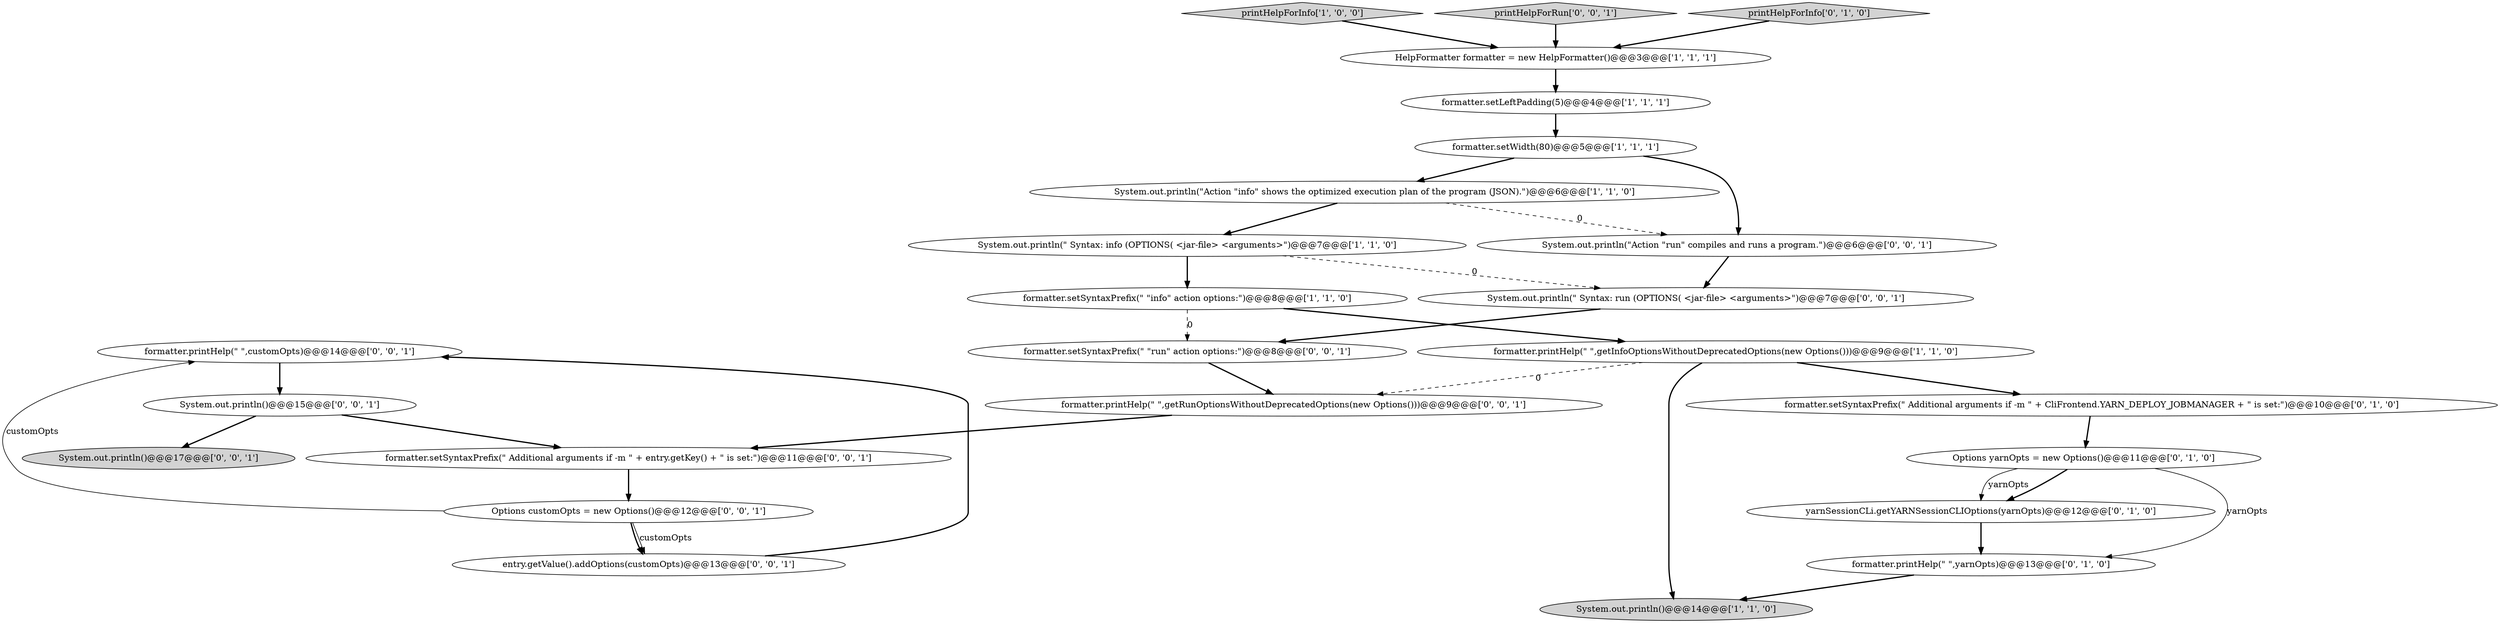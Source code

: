 digraph {
19 [style = filled, label = "formatter.printHelp(\" \",customOpts)@@@14@@@['0', '0', '1']", fillcolor = white, shape = ellipse image = "AAA0AAABBB3BBB"];
8 [style = filled, label = "formatter.setWidth(80)@@@5@@@['1', '1', '1']", fillcolor = white, shape = ellipse image = "AAA0AAABBB1BBB"];
9 [style = filled, label = "yarnSessionCLi.getYARNSessionCLIOptions(yarnOpts)@@@12@@@['0', '1', '0']", fillcolor = white, shape = ellipse image = "AAA1AAABBB2BBB"];
6 [style = filled, label = "System.out.println(\"Action \"info\" shows the optimized execution plan of the program (JSON).\")@@@6@@@['1', '1', '0']", fillcolor = white, shape = ellipse image = "AAA0AAABBB1BBB"];
21 [style = filled, label = "formatter.setSyntaxPrefix(\" Additional arguments if -m \" + entry.getKey() + \" is set:\")@@@11@@@['0', '0', '1']", fillcolor = white, shape = ellipse image = "AAA0AAABBB3BBB"];
7 [style = filled, label = "HelpFormatter formatter = new HelpFormatter()@@@3@@@['1', '1', '1']", fillcolor = white, shape = ellipse image = "AAA0AAABBB1BBB"];
4 [style = filled, label = "System.out.println()@@@14@@@['1', '1', '0']", fillcolor = lightgray, shape = ellipse image = "AAA0AAABBB1BBB"];
12 [style = filled, label = "formatter.setSyntaxPrefix(\" Additional arguments if -m \" + CliFrontend.YARN_DEPLOY_JOBMANAGER + \" is set:\")@@@10@@@['0', '1', '0']", fillcolor = white, shape = ellipse image = "AAA1AAABBB2BBB"];
10 [style = filled, label = "formatter.printHelp(\" \",yarnOpts)@@@13@@@['0', '1', '0']", fillcolor = white, shape = ellipse image = "AAA1AAABBB2BBB"];
17 [style = filled, label = "System.out.println(\" Syntax: run (OPTIONS( <jar-file> <arguments>\")@@@7@@@['0', '0', '1']", fillcolor = white, shape = ellipse image = "AAA0AAABBB3BBB"];
22 [style = filled, label = "formatter.printHelp(\" \",getRunOptionsWithoutDeprecatedOptions(new Options()))@@@9@@@['0', '0', '1']", fillcolor = white, shape = ellipse image = "AAA0AAABBB3BBB"];
16 [style = filled, label = "Options customOpts = new Options()@@@12@@@['0', '0', '1']", fillcolor = white, shape = ellipse image = "AAA0AAABBB3BBB"];
20 [style = filled, label = "formatter.setSyntaxPrefix(\" \"run\" action options:\")@@@8@@@['0', '0', '1']", fillcolor = white, shape = ellipse image = "AAA0AAABBB3BBB"];
11 [style = filled, label = "Options yarnOpts = new Options()@@@11@@@['0', '1', '0']", fillcolor = white, shape = ellipse image = "AAA1AAABBB2BBB"];
14 [style = filled, label = "entry.getValue().addOptions(customOpts)@@@13@@@['0', '0', '1']", fillcolor = white, shape = ellipse image = "AAA0AAABBB3BBB"];
0 [style = filled, label = "printHelpForInfo['1', '0', '0']", fillcolor = lightgray, shape = diamond image = "AAA0AAABBB1BBB"];
15 [style = filled, label = "System.out.println()@@@17@@@['0', '0', '1']", fillcolor = lightgray, shape = ellipse image = "AAA0AAABBB3BBB"];
18 [style = filled, label = "System.out.println(\"Action \"run\" compiles and runs a program.\")@@@6@@@['0', '0', '1']", fillcolor = white, shape = ellipse image = "AAA0AAABBB3BBB"];
3 [style = filled, label = "formatter.printHelp(\" \",getInfoOptionsWithoutDeprecatedOptions(new Options()))@@@9@@@['1', '1', '0']", fillcolor = white, shape = ellipse image = "AAA0AAABBB1BBB"];
23 [style = filled, label = "System.out.println()@@@15@@@['0', '0', '1']", fillcolor = white, shape = ellipse image = "AAA0AAABBB3BBB"];
1 [style = filled, label = "System.out.println(\" Syntax: info (OPTIONS( <jar-file> <arguments>\")@@@7@@@['1', '1', '0']", fillcolor = white, shape = ellipse image = "AAA0AAABBB1BBB"];
24 [style = filled, label = "printHelpForRun['0', '0', '1']", fillcolor = lightgray, shape = diamond image = "AAA0AAABBB3BBB"];
13 [style = filled, label = "printHelpForInfo['0', '1', '0']", fillcolor = lightgray, shape = diamond image = "AAA0AAABBB2BBB"];
2 [style = filled, label = "formatter.setSyntaxPrefix(\" \"info\" action options:\")@@@8@@@['1', '1', '0']", fillcolor = white, shape = ellipse image = "AAA0AAABBB1BBB"];
5 [style = filled, label = "formatter.setLeftPadding(5)@@@4@@@['1', '1', '1']", fillcolor = white, shape = ellipse image = "AAA0AAABBB1BBB"];
13->7 [style = bold, label=""];
5->8 [style = bold, label=""];
23->15 [style = bold, label=""];
6->18 [style = dashed, label="0"];
24->7 [style = bold, label=""];
11->10 [style = solid, label="yarnOpts"];
3->22 [style = dashed, label="0"];
0->7 [style = bold, label=""];
21->16 [style = bold, label=""];
16->19 [style = solid, label="customOpts"];
2->20 [style = dashed, label="0"];
20->22 [style = bold, label=""];
11->9 [style = bold, label=""];
8->6 [style = bold, label=""];
14->19 [style = bold, label=""];
17->20 [style = bold, label=""];
19->23 [style = bold, label=""];
16->14 [style = solid, label="customOpts"];
2->3 [style = bold, label=""];
23->21 [style = bold, label=""];
8->18 [style = bold, label=""];
11->9 [style = solid, label="yarnOpts"];
3->12 [style = bold, label=""];
10->4 [style = bold, label=""];
16->14 [style = bold, label=""];
7->5 [style = bold, label=""];
18->17 [style = bold, label=""];
12->11 [style = bold, label=""];
22->21 [style = bold, label=""];
1->17 [style = dashed, label="0"];
6->1 [style = bold, label=""];
1->2 [style = bold, label=""];
3->4 [style = bold, label=""];
9->10 [style = bold, label=""];
}
